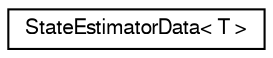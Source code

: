 digraph "Graphical Class Hierarchy"
{
  edge [fontname="FreeSans",fontsize="10",labelfontname="FreeSans",labelfontsize="10"];
  node [fontname="FreeSans",fontsize="10",shape=record];
  rankdir="LR";
  Node1 [label="StateEstimatorData\< T \>",height=0.2,width=0.4,color="black", fillcolor="white", style="filled",URL="$d1/d0d/struct_state_estimator_data.html"];
}

